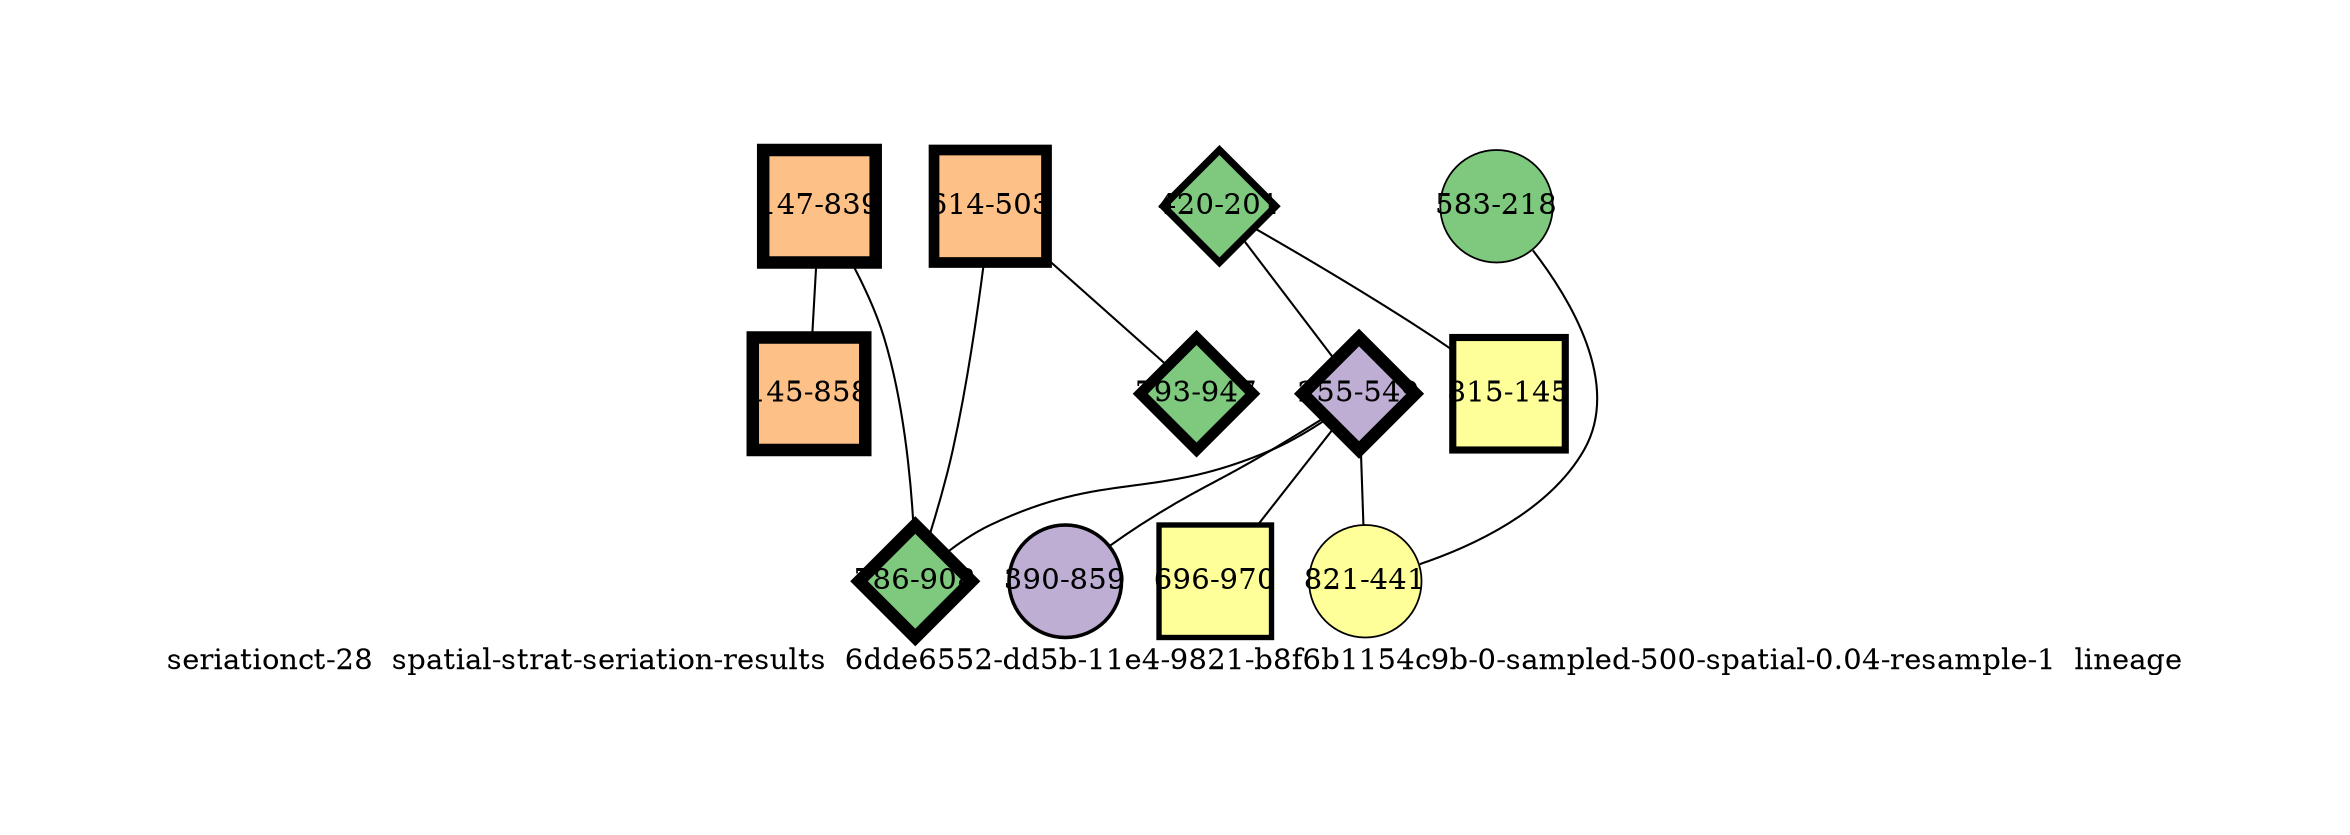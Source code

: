 strict graph "seriationct-28  spatial-strat-seriation-results  6dde6552-dd5b-11e4-9821-b8f6b1154c9b-0-sampled-500-spatial-0.04-resample-1  lineage" {
labelloc=b;
ratio=auto;
pad="1.0";
label="seriationct-28  spatial-strat-seriation-results  6dde6552-dd5b-11e4-9821-b8f6b1154c9b-0-sampled-500-spatial-0.04-resample-1  lineage";
node [width="0.75", style=filled, fixedsize=true, height="0.75", shape=circle, label=""];
0 [xCoordinate="839.0", appears_in_slice=7, yCoordinate="147.0", colorscheme=accent7, lineage_id=1, short_label="147-839", label="147-839", shape=square, cluster_id=2, fillcolor=3, size="500.0", id=0, penwidth="6.0"];
1 [xCoordinate="201.0", appears_in_slice=4, yCoordinate="420.0", colorscheme=accent7, lineage_id=2, short_label="420-201", label="420-201", shape=diamond, cluster_id=0, fillcolor=1, size="500.0", id=2, penwidth="3.42857142857"];
2 [xCoordinate="503.0", appears_in_slice=6, yCoordinate="614.0", colorscheme=accent7, lineage_id=1, short_label="614-503", label="614-503", shape=square, cluster_id=2, fillcolor=3, size="500.0", id=3, penwidth="5.14285714286"];
3 [xCoordinate="858.0", appears_in_slice=7, yCoordinate="145.0", colorscheme=accent7, lineage_id=1, short_label="145-858", label="145-858", shape=square, cluster_id=2, fillcolor=3, size="500.0", id=1, penwidth="6.0"];
4 [xCoordinate="549.0", appears_in_slice=7, yCoordinate="255.0", colorscheme=accent7, lineage_id=2, short_label="255-549", label="255-549", shape=diamond, cluster_id=1, fillcolor=2, size="500.0", id=4, penwidth="6.0"];
5 [xCoordinate="947.0", appears_in_slice=6, yCoordinate="793.0", colorscheme=accent7, lineage_id=2, short_label="793-947", label="793-947", shape=diamond, cluster_id=0, fillcolor=1, size="500.0", id=5, penwidth="5.14285714286"];
6 [xCoordinate="145.0", appears_in_slice=4, yCoordinate="815.0", colorscheme=accent7, lineage_id=1, short_label="815-145", label="815-145", shape=square, cluster_id=3, fillcolor=4, size="500.0", id=6, penwidth="3.42857142857"];
7 [xCoordinate="218.0", appears_in_slice=1, yCoordinate="583.0", colorscheme=accent7, lineage_id=0, short_label="583-218", label="583-218", shape=circle, cluster_id=0, fillcolor=1, size="500.0", id=7, penwidth="0.857142857143"];
8 [xCoordinate="859.0", appears_in_slice=2, yCoordinate="390.0", colorscheme=accent7, lineage_id=0, short_label="390-859", label="390-859", shape=circle, cluster_id=1, fillcolor=2, size="500.0", id=8, penwidth="1.71428571429"];
9 [xCoordinate="970.0", appears_in_slice=3, yCoordinate="696.0", colorscheme=accent7, lineage_id=1, short_label="696-970", label="696-970", shape=square, cluster_id=3, fillcolor=4, size="500.0", id=9, penwidth="2.57142857143"];
10 [xCoordinate="908.0", appears_in_slice=7, yCoordinate="786.0", colorscheme=accent7, lineage_id=2, short_label="786-908", label="786-908", shape=diamond, cluster_id=0, fillcolor=1, size="500.0", id=10, penwidth="6.0"];
11 [xCoordinate="441.0", appears_in_slice=1, yCoordinate="821.0", colorscheme=accent7, lineage_id=0, short_label="821-441", label="821-441", shape=circle, cluster_id=3, fillcolor=4, size="500.0", id=11, penwidth="0.857142857143"];
0 -- 10  [inverseweight="2.97156154511", weight="0.336523401861"];
0 -- 3  [inverseweight="15.4746115148", weight="0.0646219776856"];
1 -- 4  [inverseweight="3.40396070207", weight="0.293775424432"];
1 -- 6  [inverseweight="3.12097945213", weight="0.320412234473"];
2 -- 10  [inverseweight="3.5683349281", weight="0.280242751913"];
2 -- 5  [inverseweight="2.58260879798", weight="0.387205371864"];
4 -- 8  [inverseweight="3.64178520365", weight="0.274590604355"];
4 -- 10  [inverseweight="3.58868106331", weight="0.278653907204"];
4 -- 11  [inverseweight="3.74597523877", weight="0.266953179415"];
4 -- 9  [inverseweight="2.78336730608", weight="0.359277051869"];
7 -- 11  [inverseweight="2.87641482495", weight="0.347655001402"];
}

